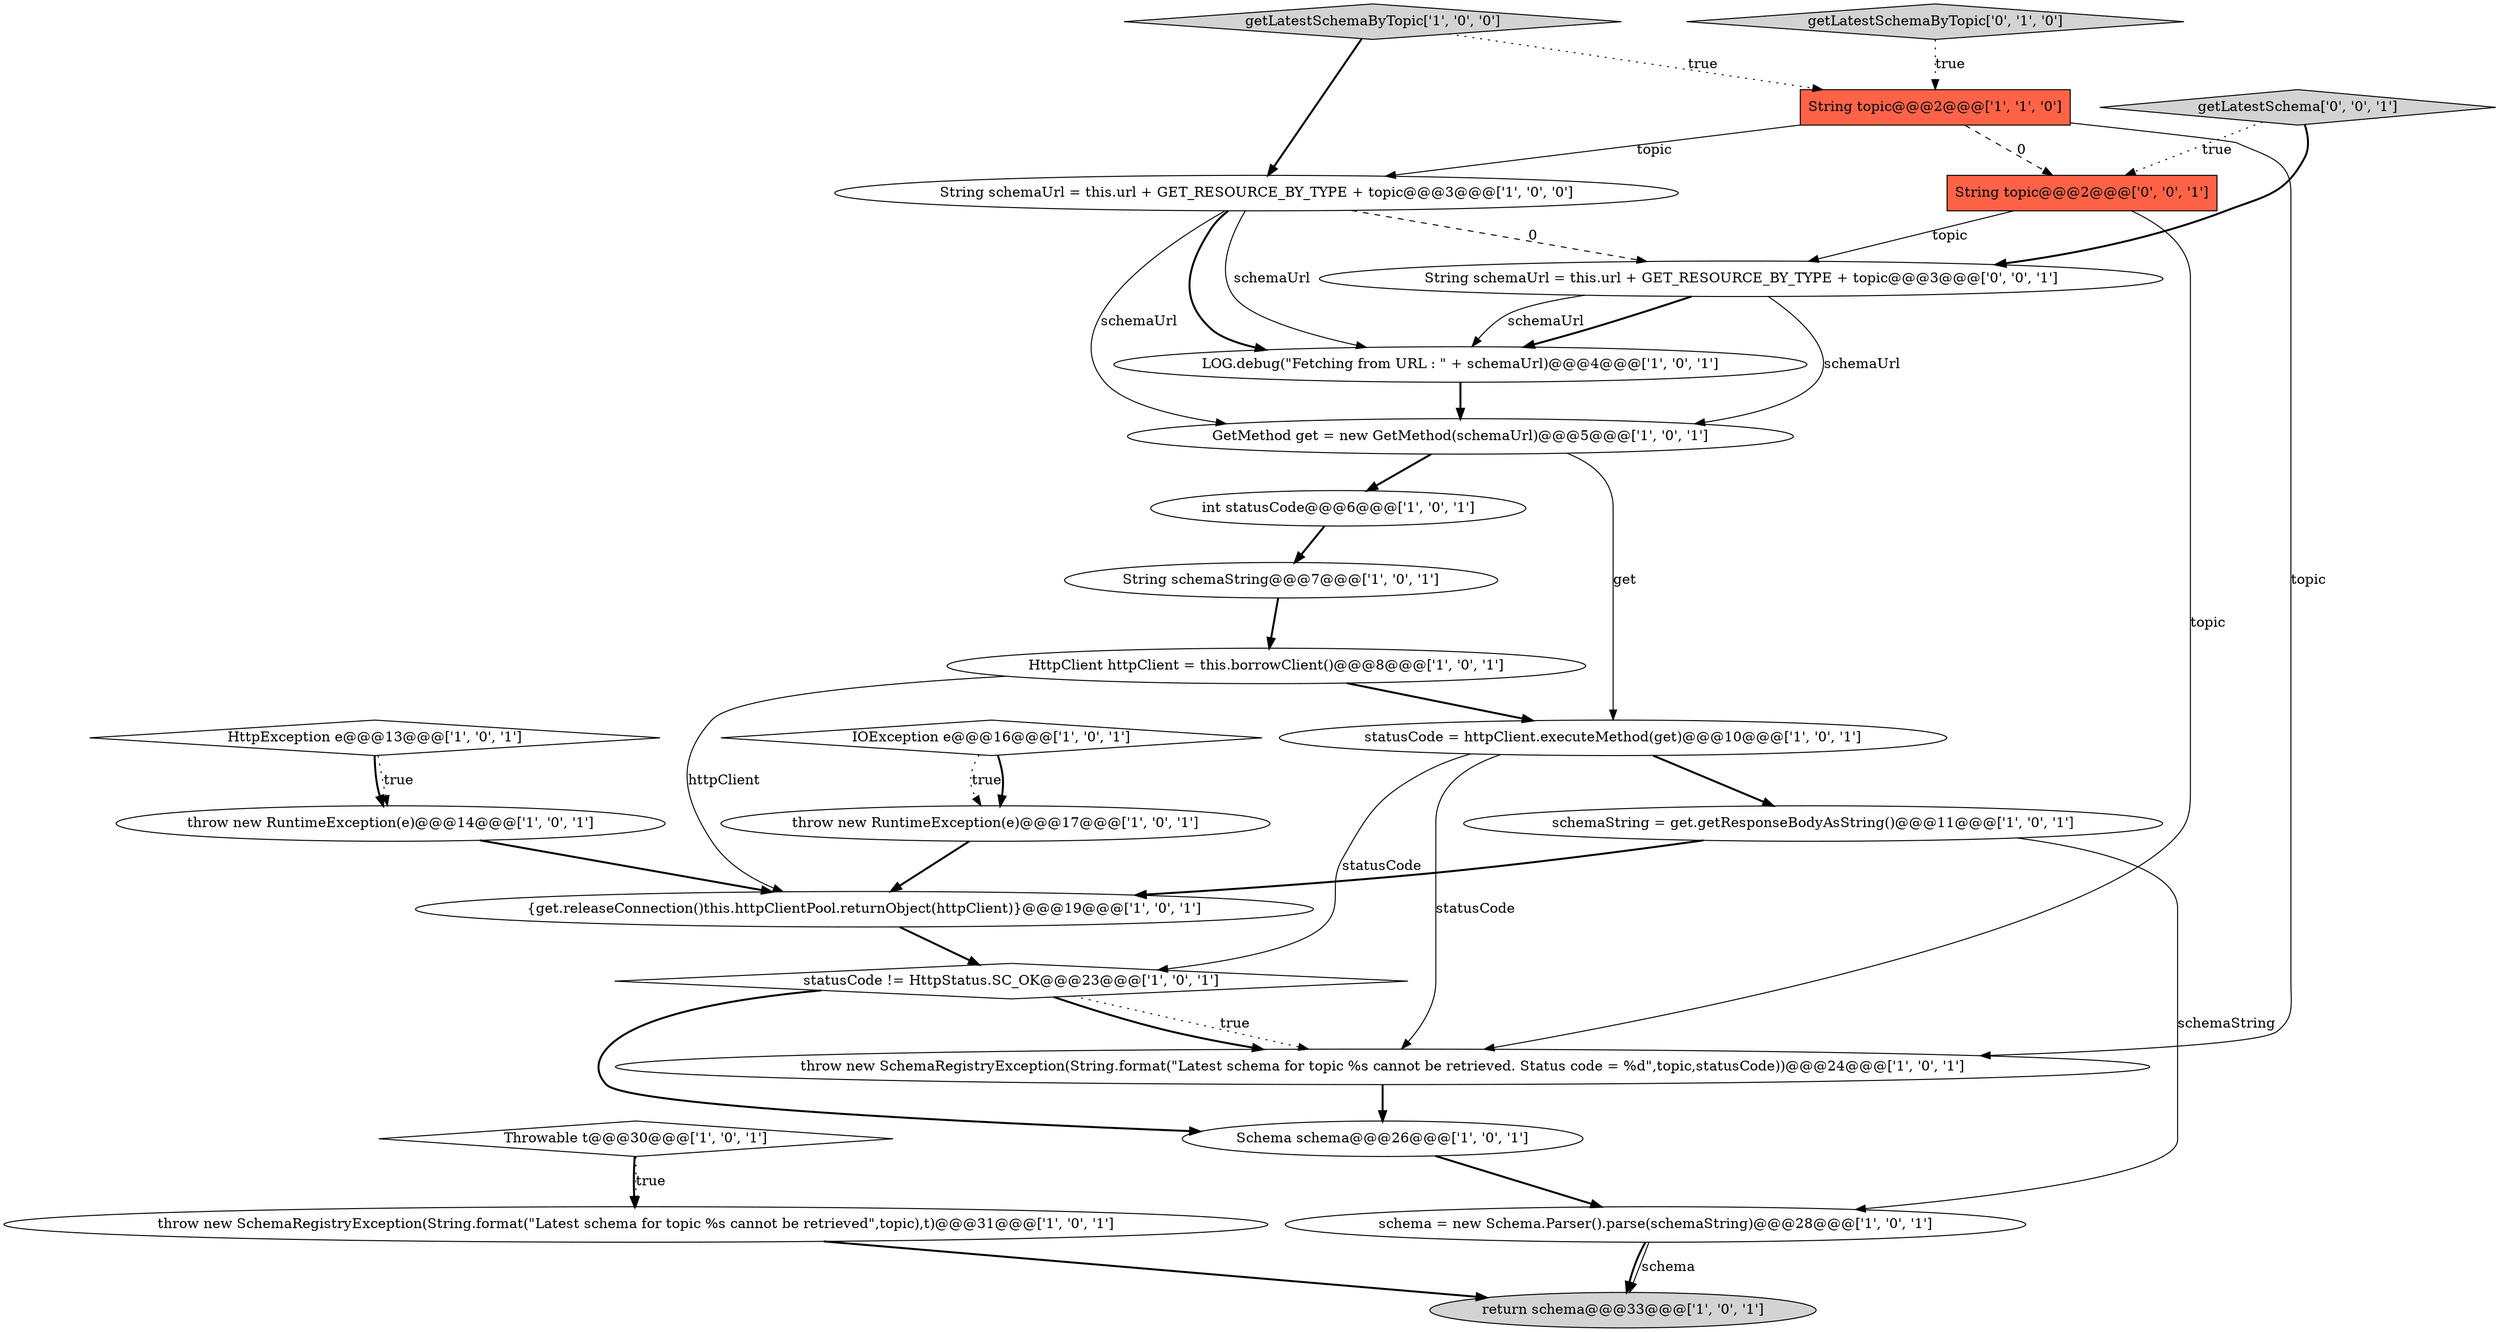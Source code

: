 digraph {
9 [style = filled, label = "String topic@@@2@@@['1', '1', '0']", fillcolor = tomato, shape = box image = "AAA0AAABBB1BBB"];
14 [style = filled, label = "getLatestSchemaByTopic['1', '0', '0']", fillcolor = lightgray, shape = diamond image = "AAA0AAABBB1BBB"];
3 [style = filled, label = "throw new RuntimeException(e)@@@14@@@['1', '0', '1']", fillcolor = white, shape = ellipse image = "AAA0AAABBB1BBB"];
4 [style = filled, label = "{get.releaseConnection()this.httpClientPool.returnObject(httpClient)}@@@19@@@['1', '0', '1']", fillcolor = white, shape = ellipse image = "AAA0AAABBB1BBB"];
20 [style = filled, label = "String schemaUrl = this.url + GET_RESOURCE_BY_TYPE + topic@@@3@@@['1', '0', '0']", fillcolor = white, shape = ellipse image = "AAA0AAABBB1BBB"];
12 [style = filled, label = "throw new RuntimeException(e)@@@17@@@['1', '0', '1']", fillcolor = white, shape = ellipse image = "AAA0AAABBB1BBB"];
17 [style = filled, label = "String schemaString@@@7@@@['1', '0', '1']", fillcolor = white, shape = ellipse image = "AAA0AAABBB1BBB"];
22 [style = filled, label = "getLatestSchemaByTopic['0', '1', '0']", fillcolor = lightgray, shape = diamond image = "AAA0AAABBB2BBB"];
2 [style = filled, label = "throw new SchemaRegistryException(String.format(\"Latest schema for topic %s cannot be retrieved. Status code = %d\",topic,statusCode))@@@24@@@['1', '0', '1']", fillcolor = white, shape = ellipse image = "AAA0AAABBB1BBB"];
1 [style = filled, label = "GetMethod get = new GetMethod(schemaUrl)@@@5@@@['1', '0', '1']", fillcolor = white, shape = ellipse image = "AAA0AAABBB1BBB"];
5 [style = filled, label = "Schema schema@@@26@@@['1', '0', '1']", fillcolor = white, shape = ellipse image = "AAA0AAABBB1BBB"];
16 [style = filled, label = "statusCode = httpClient.executeMethod(get)@@@10@@@['1', '0', '1']", fillcolor = white, shape = ellipse image = "AAA0AAABBB1BBB"];
21 [style = filled, label = "HttpClient httpClient = this.borrowClient()@@@8@@@['1', '0', '1']", fillcolor = white, shape = ellipse image = "AAA0AAABBB1BBB"];
0 [style = filled, label = "int statusCode@@@6@@@['1', '0', '1']", fillcolor = white, shape = ellipse image = "AAA0AAABBB1BBB"];
18 [style = filled, label = "HttpException e@@@13@@@['1', '0', '1']", fillcolor = white, shape = diamond image = "AAA0AAABBB1BBB"];
24 [style = filled, label = "getLatestSchema['0', '0', '1']", fillcolor = lightgray, shape = diamond image = "AAA0AAABBB3BBB"];
15 [style = filled, label = "LOG.debug(\"Fetching from URL : \" + schemaUrl)@@@4@@@['1', '0', '1']", fillcolor = white, shape = ellipse image = "AAA0AAABBB1BBB"];
23 [style = filled, label = "String topic@@@2@@@['0', '0', '1']", fillcolor = tomato, shape = box image = "AAA0AAABBB3BBB"];
10 [style = filled, label = "IOException e@@@16@@@['1', '0', '1']", fillcolor = white, shape = diamond image = "AAA0AAABBB1BBB"];
8 [style = filled, label = "return schema@@@33@@@['1', '0', '1']", fillcolor = lightgray, shape = ellipse image = "AAA0AAABBB1BBB"];
25 [style = filled, label = "String schemaUrl = this.url + GET_RESOURCE_BY_TYPE + topic@@@3@@@['0', '0', '1']", fillcolor = white, shape = ellipse image = "AAA0AAABBB3BBB"];
7 [style = filled, label = "schemaString = get.getResponseBodyAsString()@@@11@@@['1', '0', '1']", fillcolor = white, shape = ellipse image = "AAA0AAABBB1BBB"];
11 [style = filled, label = "Throwable t@@@30@@@['1', '0', '1']", fillcolor = white, shape = diamond image = "AAA0AAABBB1BBB"];
19 [style = filled, label = "statusCode != HttpStatus.SC_OK@@@23@@@['1', '0', '1']", fillcolor = white, shape = diamond image = "AAA0AAABBB1BBB"];
13 [style = filled, label = "throw new SchemaRegistryException(String.format(\"Latest schema for topic %s cannot be retrieved\",topic),t)@@@31@@@['1', '0', '1']", fillcolor = white, shape = ellipse image = "AAA0AAABBB1BBB"];
6 [style = filled, label = "schema = new Schema.Parser().parse(schemaString)@@@28@@@['1', '0', '1']", fillcolor = white, shape = ellipse image = "AAA0AAABBB1BBB"];
18->3 [style = bold, label=""];
1->16 [style = solid, label="get"];
18->3 [style = dotted, label="true"];
15->1 [style = bold, label=""];
6->8 [style = solid, label="schema"];
10->12 [style = dotted, label="true"];
21->4 [style = solid, label="httpClient"];
17->21 [style = bold, label=""];
19->5 [style = bold, label=""];
20->25 [style = dashed, label="0"];
7->6 [style = solid, label="schemaString"];
2->5 [style = bold, label=""];
16->2 [style = solid, label="statusCode"];
21->16 [style = bold, label=""];
20->15 [style = bold, label=""];
12->4 [style = bold, label=""];
22->9 [style = dotted, label="true"];
23->2 [style = solid, label="topic"];
9->2 [style = solid, label="topic"];
6->8 [style = bold, label=""];
10->12 [style = bold, label=""];
20->1 [style = solid, label="schemaUrl"];
4->19 [style = bold, label=""];
19->2 [style = dotted, label="true"];
24->23 [style = dotted, label="true"];
25->1 [style = solid, label="schemaUrl"];
7->4 [style = bold, label=""];
23->25 [style = solid, label="topic"];
11->13 [style = bold, label=""];
9->20 [style = solid, label="topic"];
0->17 [style = bold, label=""];
9->23 [style = dashed, label="0"];
16->7 [style = bold, label=""];
24->25 [style = bold, label=""];
19->2 [style = bold, label=""];
13->8 [style = bold, label=""];
20->15 [style = solid, label="schemaUrl"];
16->19 [style = solid, label="statusCode"];
11->13 [style = dotted, label="true"];
3->4 [style = bold, label=""];
25->15 [style = bold, label=""];
14->20 [style = bold, label=""];
5->6 [style = bold, label=""];
25->15 [style = solid, label="schemaUrl"];
1->0 [style = bold, label=""];
14->9 [style = dotted, label="true"];
}
